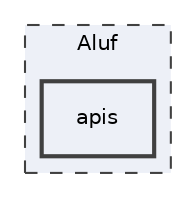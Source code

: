 digraph "C:/Users/user/OneDrive/REPOS/DavidkaBenAvraham/Katia/Aluf/apis"
{
 // LATEX_PDF_SIZE
  edge [fontname="Helvetica",fontsize="10",labelfontname="Helvetica",labelfontsize="10"];
  node [fontname="Helvetica",fontsize="10",shape=record];
  compound=true
  subgraph clusterdir_ed9cca3ff638ca45bfb2d6e153ca4178 {
    graph [ bgcolor="#edf0f7", pencolor="grey25", style="filled,dashed,", label="Aluf", fontname="Helvetica", fontsize="10", URL="dir_ed9cca3ff638ca45bfb2d6e153ca4178.html"]
  dir_40838616a29912d83709a1e67d1ecdb3 [shape=box, label="apis", style="filled,bold,", fillcolor="#edf0f7", color="grey25", URL="dir_40838616a29912d83709a1e67d1ecdb3.html"];
  }
}
